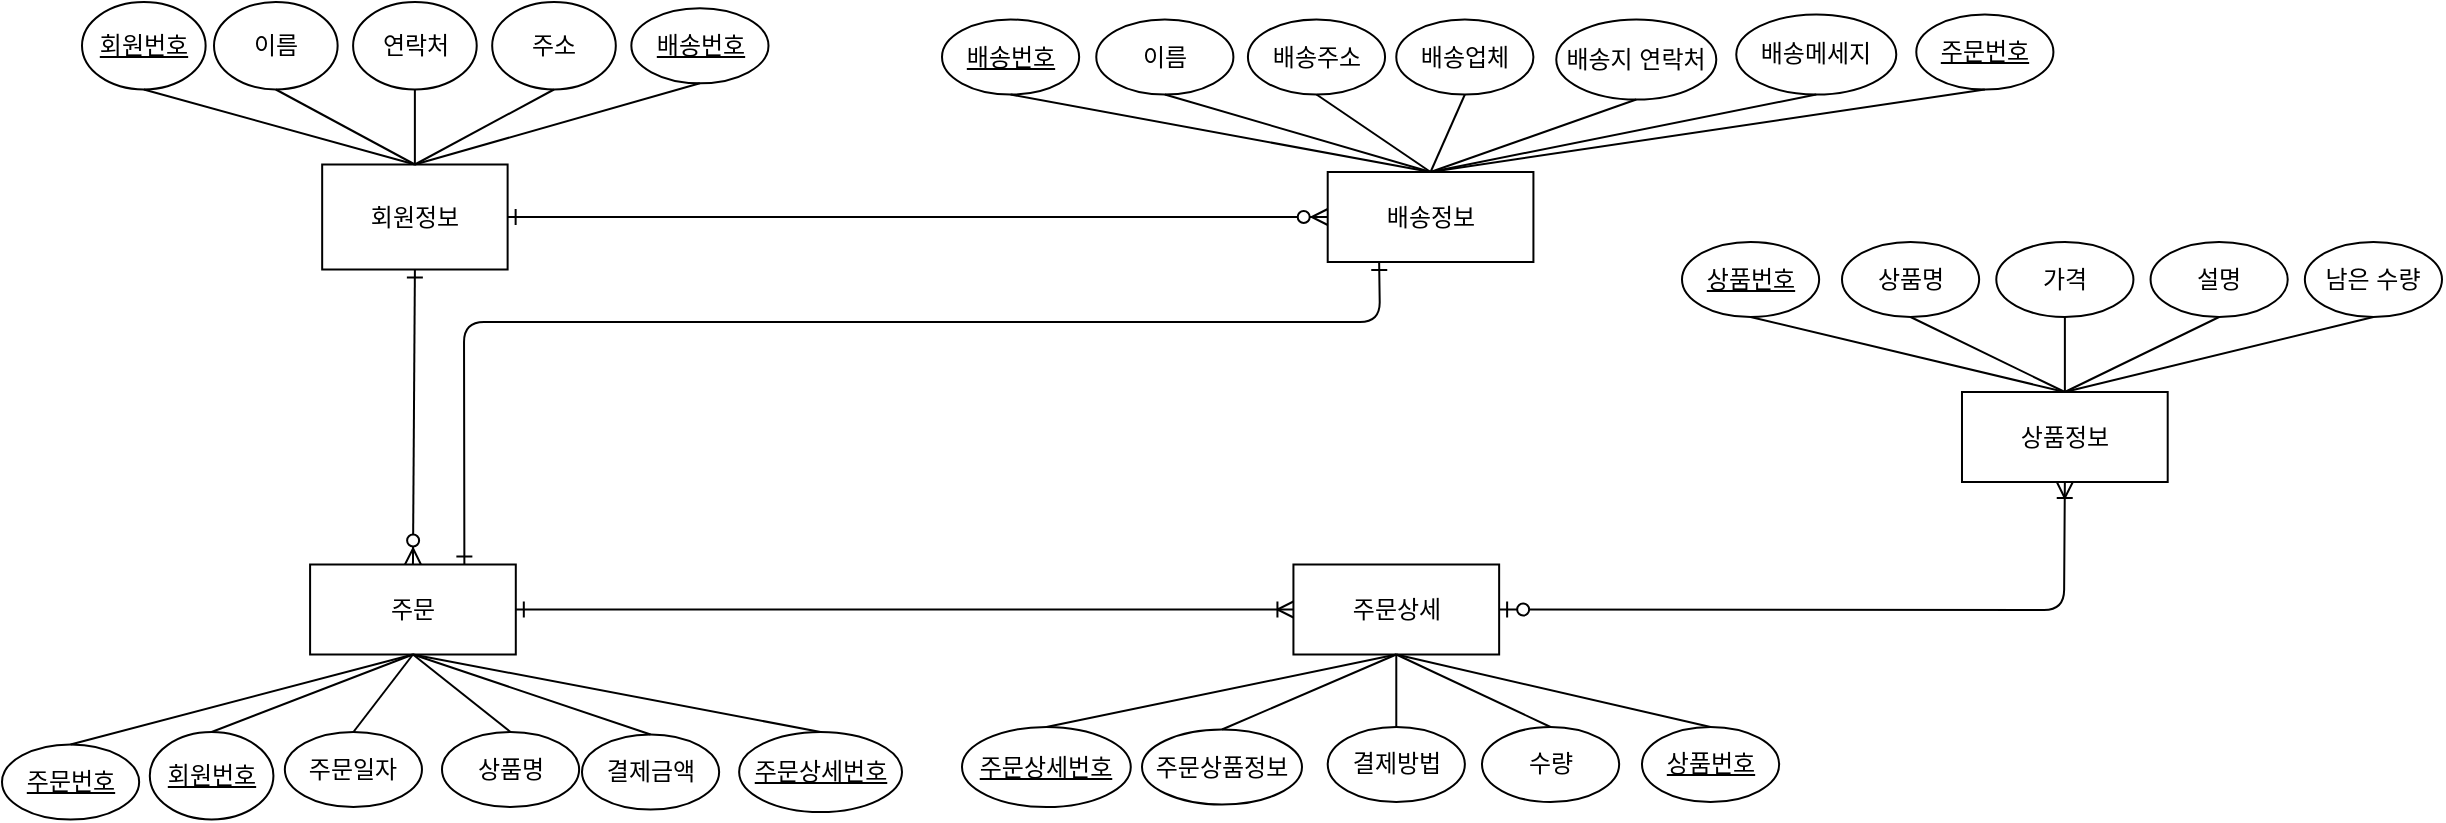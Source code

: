 <mxfile version="14.5.10" type="github" pages="2">
  <diagram id="R2lEEEUBdFMjLlhIrx00" name="Page-1">
    <mxGraphModel dx="1221" dy="645" grid="1" gridSize="10" guides="1" tooltips="1" connect="1" arrows="1" fold="1" page="1" pageScale="1" pageWidth="850" pageHeight="1100" math="0" shadow="0" extFonts="Permanent Marker^https://fonts.googleapis.com/css?family=Permanent+Marker">
      <root>
        <mxCell id="0" />
        <mxCell id="1" parent="0" />
        <mxCell id="MYXtV7x_yTPfkb53_wcO-11" value="회원정보" style="rounded=0;whiteSpace=wrap;html=1;" parent="1" vertex="1">
          <mxGeometry x="170.086" y="101.25" width="92.727" height="52.5" as="geometry" />
        </mxCell>
        <mxCell id="MYXtV7x_yTPfkb53_wcO-13" value="이름" style="ellipse;whiteSpace=wrap;html=1;" parent="1" vertex="1">
          <mxGeometry x="116" y="20" width="61.818" height="43.75" as="geometry" />
        </mxCell>
        <mxCell id="MYXtV7x_yTPfkb53_wcO-14" value="연락처" style="ellipse;whiteSpace=wrap;html=1;" parent="1" vertex="1">
          <mxGeometry x="185.545" y="20" width="61.818" height="43.75" as="geometry" />
        </mxCell>
        <mxCell id="MYXtV7x_yTPfkb53_wcO-15" value="주소" style="ellipse;whiteSpace=wrap;html=1;" parent="1" vertex="1">
          <mxGeometry x="255.091" y="20" width="61.818" height="43.75" as="geometry" />
        </mxCell>
        <mxCell id="MYXtV7x_yTPfkb53_wcO-16" value="" style="endArrow=none;html=1;entryX=0.5;entryY=0;entryDx=0;entryDy=0;exitX=0.5;exitY=1;exitDx=0;exitDy=0;" parent="1" source="MYXtV7x_yTPfkb53_wcO-13" target="MYXtV7x_yTPfkb53_wcO-11" edge="1">
          <mxGeometry x="-4" y="20" width="50" height="50" as="geometry">
            <mxPoint x="26.909" y="20" as="sourcePoint" />
            <mxPoint x="65.545" y="-23.75" as="targetPoint" />
          </mxGeometry>
        </mxCell>
        <mxCell id="MYXtV7x_yTPfkb53_wcO-17" value="" style="endArrow=none;html=1;entryX=0.5;entryY=0;entryDx=0;entryDy=0;exitX=0.5;exitY=1;exitDx=0;exitDy=0;" parent="1" source="MYXtV7x_yTPfkb53_wcO-14" target="MYXtV7x_yTPfkb53_wcO-11" edge="1">
          <mxGeometry x="-4" y="20" width="50" height="50" as="geometry">
            <mxPoint x="34.636" y="28.75" as="sourcePoint" />
            <mxPoint x="142.818" y="-15" as="targetPoint" />
          </mxGeometry>
        </mxCell>
        <mxCell id="MYXtV7x_yTPfkb53_wcO-18" value="" style="endArrow=none;html=1;exitX=0.5;exitY=1;exitDx=0;exitDy=0;entryX=0.5;entryY=0;entryDx=0;entryDy=0;" parent="1" source="MYXtV7x_yTPfkb53_wcO-15" target="MYXtV7x_yTPfkb53_wcO-11" edge="1">
          <mxGeometry x="-4" y="20" width="50" height="50" as="geometry">
            <mxPoint x="104.182" y="28.75" as="sourcePoint" />
            <mxPoint x="135.091" y="-23.75" as="targetPoint" />
          </mxGeometry>
        </mxCell>
        <mxCell id="MYXtV7x_yTPfkb53_wcO-20" value="회원번호" style="ellipse;whiteSpace=wrap;html=1;fontStyle=4" parent="1" vertex="1">
          <mxGeometry x="50.002" y="20" width="61.818" height="43.75" as="geometry" />
        </mxCell>
        <mxCell id="MYXtV7x_yTPfkb53_wcO-21" value="" style="endArrow=none;html=1;exitX=0.5;exitY=1;exitDx=0;exitDy=0;entryX=0.5;entryY=0;entryDx=0;entryDy=0;" parent="1" source="MYXtV7x_yTPfkb53_wcO-20" target="MYXtV7x_yTPfkb53_wcO-11" edge="1">
          <mxGeometry x="-4" y="20" width="50" height="50" as="geometry">
            <mxPoint x="305.091" y="72.5" as="sourcePoint" />
            <mxPoint x="135.091" y="107.5" as="targetPoint" />
          </mxGeometry>
        </mxCell>
        <mxCell id="MYXtV7x_yTPfkb53_wcO-27" value="주문상세" style="rounded=0;whiteSpace=wrap;html=1;" parent="1" vertex="1">
          <mxGeometry x="655.717" y="301.25" width="102.857" height="45" as="geometry" />
        </mxCell>
        <mxCell id="MYXtV7x_yTPfkb53_wcO-28" value="주문상품정보" style="ellipse;whiteSpace=wrap;html=1;" parent="1" vertex="1">
          <mxGeometry x="580" y="383.75" width="80" height="37.5" as="geometry" />
        </mxCell>
        <mxCell id="MYXtV7x_yTPfkb53_wcO-30" value="주문상세번호" style="ellipse;whiteSpace=wrap;html=1;fontStyle=4" parent="1" vertex="1">
          <mxGeometry x="490" y="382.5" width="84.39" height="40" as="geometry" />
        </mxCell>
        <mxCell id="MYXtV7x_yTPfkb53_wcO-31" value="상품번호" style="ellipse;whiteSpace=wrap;html=1;fontStyle=4" parent="1" vertex="1">
          <mxGeometry x="829.996" y="382.5" width="68.571" height="37.5" as="geometry" />
        </mxCell>
        <mxCell id="MYXtV7x_yTPfkb53_wcO-33" value="" style="endArrow=none;html=1;entryX=0.5;entryY=1;entryDx=0;entryDy=0;exitX=0.5;exitY=0;exitDx=0;exitDy=0;" parent="1" source="MYXtV7x_yTPfkb53_wcO-30" target="MYXtV7x_yTPfkb53_wcO-27" edge="1">
          <mxGeometry x="558.57" y="390" width="50" height="50" as="geometry">
            <mxPoint x="601.427" y="397.5" as="sourcePoint" />
            <mxPoint x="721.427" y="360" as="targetPoint" />
          </mxGeometry>
        </mxCell>
        <mxCell id="MYXtV7x_yTPfkb53_wcO-34" value="" style="endArrow=none;html=1;exitX=0.5;exitY=0;exitDx=0;exitDy=0;entryX=0.5;entryY=1;entryDx=0;entryDy=0;" parent="1" source="MYXtV7x_yTPfkb53_wcO-31" target="MYXtV7x_yTPfkb53_wcO-27" edge="1">
          <mxGeometry x="558.57" y="390" width="50" height="50" as="geometry">
            <mxPoint x="678.57" y="397.5" as="sourcePoint" />
            <mxPoint x="650" y="370" as="targetPoint" />
          </mxGeometry>
        </mxCell>
        <mxCell id="MYXtV7x_yTPfkb53_wcO-35" value="" style="endArrow=none;html=1;exitX=0.5;exitY=0;exitDx=0;exitDy=0;entryX=0.5;entryY=1;entryDx=0;entryDy=0;" parent="1" source="MYXtV7x_yTPfkb53_wcO-28" target="MYXtV7x_yTPfkb53_wcO-27" edge="1">
          <mxGeometry x="558.57" y="390" width="50" height="50" as="geometry">
            <mxPoint x="755.713" y="397.5" as="sourcePoint" />
            <mxPoint x="670" y="400" as="targetPoint" />
          </mxGeometry>
        </mxCell>
        <mxCell id="MYXtV7x_yTPfkb53_wcO-46" value="결제방법" style="ellipse;whiteSpace=wrap;html=1;" parent="1" vertex="1">
          <mxGeometry x="672.859" y="382.5" width="68.571" height="37.5" as="geometry" />
        </mxCell>
        <mxCell id="MYXtV7x_yTPfkb53_wcO-47" value="" style="endArrow=none;html=1;exitX=0.5;exitY=0;exitDx=0;exitDy=0;entryX=0.5;entryY=1;entryDx=0;entryDy=0;" parent="1" source="MYXtV7x_yTPfkb53_wcO-46" target="MYXtV7x_yTPfkb53_wcO-27" edge="1">
          <mxGeometry x="568.57" y="400" width="50" height="50" as="geometry">
            <mxPoint x="834.284" y="437.5" as="sourcePoint" />
            <mxPoint x="722.856" y="475" as="targetPoint" />
          </mxGeometry>
        </mxCell>
        <mxCell id="MYXtV7x_yTPfkb53_wcO-1" value="상품정보" style="rounded=0;whiteSpace=wrap;html=1;" parent="1" vertex="1">
          <mxGeometry x="989.997" y="215" width="102.857" height="45" as="geometry" />
        </mxCell>
        <mxCell id="MYXtV7x_yTPfkb53_wcO-2" value="남은 수량" style="ellipse;whiteSpace=wrap;html=1;" parent="1" vertex="1">
          <mxGeometry x="1161.429" y="140" width="68.571" height="37.5" as="geometry" />
        </mxCell>
        <mxCell id="MYXtV7x_yTPfkb53_wcO-3" value="상품명" style="ellipse;whiteSpace=wrap;html=1;" parent="1" vertex="1">
          <mxGeometry x="930" y="140" width="68.571" height="37.5" as="geometry" />
        </mxCell>
        <mxCell id="MYXtV7x_yTPfkb53_wcO-4" value="가격" style="ellipse;whiteSpace=wrap;html=1;" parent="1" vertex="1">
          <mxGeometry x="1007.143" y="140" width="68.571" height="37.5" as="geometry" />
        </mxCell>
        <mxCell id="MYXtV7x_yTPfkb53_wcO-5" value="설명" style="ellipse;whiteSpace=wrap;html=1;" parent="1" vertex="1">
          <mxGeometry x="1084.286" y="140" width="68.571" height="37.5" as="geometry" />
        </mxCell>
        <mxCell id="MYXtV7x_yTPfkb53_wcO-6" value="" style="endArrow=none;html=1;entryX=0.5;entryY=0;entryDx=0;entryDy=0;exitX=0.5;exitY=1;exitDx=0;exitDy=0;" parent="1" source="MYXtV7x_yTPfkb53_wcO-3" target="MYXtV7x_yTPfkb53_wcO-1" edge="1">
          <mxGeometry x="930" y="140" width="50" height="50" as="geometry">
            <mxPoint x="964.286" y="140" as="sourcePoint" />
            <mxPoint x="1007.143" y="102.5" as="targetPoint" />
          </mxGeometry>
        </mxCell>
        <mxCell id="MYXtV7x_yTPfkb53_wcO-7" value="" style="endArrow=none;html=1;entryX=0.5;entryY=0;entryDx=0;entryDy=0;exitX=0.5;exitY=1;exitDx=0;exitDy=0;" parent="1" source="MYXtV7x_yTPfkb53_wcO-4" target="MYXtV7x_yTPfkb53_wcO-1" edge="1">
          <mxGeometry x="930" y="140" width="50" height="50" as="geometry">
            <mxPoint x="972.857" y="147.5" as="sourcePoint" />
            <mxPoint x="1092.857" y="110" as="targetPoint" />
          </mxGeometry>
        </mxCell>
        <mxCell id="MYXtV7x_yTPfkb53_wcO-8" value="" style="endArrow=none;html=1;exitX=0.5;exitY=1;exitDx=0;exitDy=0;entryX=0.5;entryY=0;entryDx=0;entryDy=0;" parent="1" source="MYXtV7x_yTPfkb53_wcO-5" target="MYXtV7x_yTPfkb53_wcO-1" edge="1">
          <mxGeometry x="930" y="140" width="50" height="50" as="geometry">
            <mxPoint x="1050" y="147.5" as="sourcePoint" />
            <mxPoint x="1084.286" y="102.5" as="targetPoint" />
          </mxGeometry>
        </mxCell>
        <mxCell id="MYXtV7x_yTPfkb53_wcO-9" value="" style="endArrow=none;html=1;exitX=0.5;exitY=1;exitDx=0;exitDy=0;entryX=0.5;entryY=0;entryDx=0;entryDy=0;" parent="1" source="MYXtV7x_yTPfkb53_wcO-2" target="MYXtV7x_yTPfkb53_wcO-1" edge="1">
          <mxGeometry x="930" y="140" width="50" height="50" as="geometry">
            <mxPoint x="1127.143" y="147.5" as="sourcePoint" />
            <mxPoint x="1092.857" y="110" as="targetPoint" />
          </mxGeometry>
        </mxCell>
        <mxCell id="MYXtV7x_yTPfkb53_wcO-48" value="상품번호" style="ellipse;whiteSpace=wrap;html=1;fontStyle=4" parent="1" vertex="1">
          <mxGeometry x="850" y="140" width="68.571" height="37.5" as="geometry" />
        </mxCell>
        <mxCell id="MYXtV7x_yTPfkb53_wcO-49" value="" style="endArrow=none;html=1;entryX=0.5;entryY=0;entryDx=0;entryDy=0;exitX=0.5;exitY=1;exitDx=0;exitDy=0;" parent="1" source="MYXtV7x_yTPfkb53_wcO-48" target="MYXtV7x_yTPfkb53_wcO-1" edge="1">
          <mxGeometry x="940" y="150" width="50" height="50" as="geometry">
            <mxPoint x="974.286" y="187.5" as="sourcePoint" />
            <mxPoint x="1094.286" y="225" as="targetPoint" />
          </mxGeometry>
        </mxCell>
        <mxCell id="MYXtV7x_yTPfkb53_wcO-50" value="주문" style="rounded=0;whiteSpace=wrap;html=1;" parent="1" vertex="1">
          <mxGeometry x="164.047" y="301.25" width="102.857" height="45" as="geometry" />
        </mxCell>
        <mxCell id="MYXtV7x_yTPfkb53_wcO-51" value="결제금액" style="ellipse;whiteSpace=wrap;html=1;" parent="1" vertex="1">
          <mxGeometry x="299.999" y="386.25" width="68.571" height="37.5" as="geometry" />
        </mxCell>
        <mxCell id="MYXtV7x_yTPfkb53_wcO-52" value="수량" style="ellipse;whiteSpace=wrap;html=1;" parent="1" vertex="1">
          <mxGeometry x="750" y="382.5" width="68.571" height="37.5" as="geometry" />
        </mxCell>
        <mxCell id="MYXtV7x_yTPfkb53_wcO-53" value="주문번호" style="ellipse;whiteSpace=wrap;html=1;fontStyle=4" parent="1" vertex="1">
          <mxGeometry x="10.003" y="391.25" width="68.571" height="37.5" as="geometry" />
        </mxCell>
        <mxCell id="MYXtV7x_yTPfkb53_wcO-54" value="상품명" style="ellipse;whiteSpace=wrap;html=1;" parent="1" vertex="1">
          <mxGeometry x="229.996" y="385" width="68.571" height="37.5" as="geometry" />
        </mxCell>
        <mxCell id="MYXtV7x_yTPfkb53_wcO-56" value="" style="endArrow=none;html=1;exitX=0.5;exitY=0;exitDx=0;exitDy=0;entryX=0.5;entryY=1;entryDx=0;entryDy=0;" parent="1" source="MYXtV7x_yTPfkb53_wcO-53" target="MYXtV7x_yTPfkb53_wcO-50" edge="1">
          <mxGeometry x="8.57" y="391.25" width="50" height="50" as="geometry">
            <mxPoint x="51.427" y="398.75" as="sourcePoint" />
            <mxPoint x="210" y="361.25" as="targetPoint" />
          </mxGeometry>
        </mxCell>
        <mxCell id="MYXtV7x_yTPfkb53_wcO-57" value="" style="endArrow=none;html=1;exitX=0.5;exitY=0;exitDx=0;exitDy=0;entryX=0.5;entryY=1;entryDx=0;entryDy=0;" parent="1" source="MYXtV7x_yTPfkb53_wcO-54" target="MYXtV7x_yTPfkb53_wcO-50" edge="1">
          <mxGeometry x="8.57" y="391.25" width="50" height="50" as="geometry">
            <mxPoint x="128.57" y="398.75" as="sourcePoint" />
            <mxPoint x="162.856" y="353.75" as="targetPoint" />
          </mxGeometry>
        </mxCell>
        <mxCell id="MYXtV7x_yTPfkb53_wcO-58" value="" style="endArrow=none;html=1;exitX=0.5;exitY=0;exitDx=0;exitDy=0;entryX=0.5;entryY=1;entryDx=0;entryDy=0;" parent="1" source="MYXtV7x_yTPfkb53_wcO-51" target="MYXtV7x_yTPfkb53_wcO-50" edge="1">
          <mxGeometry x="8.57" y="391.25" width="50" height="50" as="geometry">
            <mxPoint x="205.713" y="398.75" as="sourcePoint" />
            <mxPoint x="210" y="361.25" as="targetPoint" />
          </mxGeometry>
        </mxCell>
        <mxCell id="MYXtV7x_yTPfkb53_wcO-59" value="주문상세번호" style="ellipse;whiteSpace=wrap;html=1;fontStyle=4" parent="1" vertex="1">
          <mxGeometry x="378.57" y="385" width="81.43" height="40" as="geometry" />
        </mxCell>
        <mxCell id="MYXtV7x_yTPfkb53_wcO-60" value="" style="endArrow=none;html=1;exitX=0.5;exitY=0;exitDx=0;exitDy=0;entryX=0.5;entryY=1;entryDx=0;entryDy=0;" parent="1" source="MYXtV7x_yTPfkb53_wcO-59" target="MYXtV7x_yTPfkb53_wcO-50" edge="1">
          <mxGeometry x="18.57" y="401.25" width="50" height="50" as="geometry">
            <mxPoint x="284.284" y="438.75" as="sourcePoint" />
            <mxPoint x="172.856" y="476.25" as="targetPoint" />
          </mxGeometry>
        </mxCell>
        <mxCell id="MYXtV7x_yTPfkb53_wcO-61" value="배송정보" style="rounded=0;whiteSpace=wrap;html=1;" parent="1" vertex="1">
          <mxGeometry x="672.857" y="105" width="102.857" height="45" as="geometry" />
        </mxCell>
        <mxCell id="MYXtV7x_yTPfkb53_wcO-62" value="배송주소" style="ellipse;whiteSpace=wrap;html=1;" parent="1" vertex="1">
          <mxGeometry x="632.959" y="28.75" width="68.571" height="37.5" as="geometry" />
        </mxCell>
        <mxCell id="MYXtV7x_yTPfkb53_wcO-63" value="배송번호" style="ellipse;whiteSpace=wrap;html=1;fontStyle=4" parent="1" vertex="1">
          <mxGeometry x="480.003" y="28.75" width="68.571" height="37.5" as="geometry" />
        </mxCell>
        <mxCell id="MYXtV7x_yTPfkb53_wcO-64" value="이름" style="ellipse;whiteSpace=wrap;html=1;" parent="1" vertex="1">
          <mxGeometry x="557.136" y="28.75" width="68.571" height="37.5" as="geometry" />
        </mxCell>
        <mxCell id="MYXtV7x_yTPfkb53_wcO-65" value="" style="endArrow=none;html=1;entryX=0.5;entryY=0;entryDx=0;entryDy=0;exitX=0.5;exitY=1;exitDx=0;exitDy=0;" parent="1" source="MYXtV7x_yTPfkb53_wcO-63" target="MYXtV7x_yTPfkb53_wcO-61" edge="1">
          <mxGeometry x="478.57" y="28.75" width="50" height="50" as="geometry">
            <mxPoint x="521.427" y="36.25" as="sourcePoint" />
            <mxPoint x="641.427" y="-1.25" as="targetPoint" />
          </mxGeometry>
        </mxCell>
        <mxCell id="MYXtV7x_yTPfkb53_wcO-66" value="" style="endArrow=none;html=1;exitX=0.5;exitY=1;exitDx=0;exitDy=0;entryX=0.5;entryY=0;entryDx=0;entryDy=0;" parent="1" source="MYXtV7x_yTPfkb53_wcO-64" target="MYXtV7x_yTPfkb53_wcO-61" edge="1">
          <mxGeometry x="478.57" y="28.75" width="50" height="50" as="geometry">
            <mxPoint x="598.57" y="36.25" as="sourcePoint" />
            <mxPoint x="632.856" y="-8.75" as="targetPoint" />
          </mxGeometry>
        </mxCell>
        <mxCell id="MYXtV7x_yTPfkb53_wcO-67" value="" style="endArrow=none;html=1;exitX=0.5;exitY=1;exitDx=0;exitDy=0;entryX=0.5;entryY=0;entryDx=0;entryDy=0;" parent="1" source="MYXtV7x_yTPfkb53_wcO-62" target="MYXtV7x_yTPfkb53_wcO-61" edge="1">
          <mxGeometry x="478.57" y="28.75" width="50" height="50" as="geometry">
            <mxPoint x="675.713" y="36.25" as="sourcePoint" />
            <mxPoint x="641.427" y="-1.25" as="targetPoint" />
          </mxGeometry>
        </mxCell>
        <mxCell id="MYXtV7x_yTPfkb53_wcO-68" value="배송업체" style="ellipse;whiteSpace=wrap;html=1;" parent="1" vertex="1">
          <mxGeometry x="707.139" y="28.75" width="68.571" height="37.5" as="geometry" />
        </mxCell>
        <mxCell id="MYXtV7x_yTPfkb53_wcO-69" value="" style="endArrow=none;html=1;exitX=0.5;exitY=1;exitDx=0;exitDy=0;entryX=0.5;entryY=0;entryDx=0;entryDy=0;" parent="1" source="MYXtV7x_yTPfkb53_wcO-68" target="MYXtV7x_yTPfkb53_wcO-61" edge="1">
          <mxGeometry x="488.57" y="38.75" width="50" height="50" as="geometry">
            <mxPoint x="754.284" y="76.25" as="sourcePoint" />
            <mxPoint x="642.856" y="113.75" as="targetPoint" />
          </mxGeometry>
        </mxCell>
        <mxCell id="MYXtV7x_yTPfkb53_wcO-70" value="배송지 연락처" style="ellipse;whiteSpace=wrap;html=1;" parent="1" vertex="1">
          <mxGeometry x="787.14" y="28.75" width="80" height="40" as="geometry" />
        </mxCell>
        <mxCell id="MYXtV7x_yTPfkb53_wcO-71" value="" style="endArrow=none;html=1;exitX=0.5;exitY=1;exitDx=0;exitDy=0;entryX=0.5;entryY=0;entryDx=0;entryDy=0;" parent="1" source="MYXtV7x_yTPfkb53_wcO-70" target="MYXtV7x_yTPfkb53_wcO-61" edge="1">
          <mxGeometry x="498.57" y="48.75" width="50" height="50" as="geometry">
            <mxPoint x="751.424" y="76.25" as="sourcePoint" />
            <mxPoint x="677.146" y="113.75" as="targetPoint" />
          </mxGeometry>
        </mxCell>
        <mxCell id="MYXtV7x_yTPfkb53_wcO-72" value="배송메세지" style="ellipse;whiteSpace=wrap;html=1;" parent="1" vertex="1">
          <mxGeometry x="877.14" y="26.25" width="80" height="40" as="geometry" />
        </mxCell>
        <mxCell id="MYXtV7x_yTPfkb53_wcO-73" value="" style="endArrow=none;html=1;exitX=0.5;exitY=1;exitDx=0;exitDy=0;entryX=0.5;entryY=0;entryDx=0;entryDy=0;" parent="1" source="MYXtV7x_yTPfkb53_wcO-72" target="MYXtV7x_yTPfkb53_wcO-61" edge="1">
          <mxGeometry x="508.57" y="58.75" width="50" height="50" as="geometry">
            <mxPoint x="837.14" y="78.75" as="sourcePoint" />
            <mxPoint x="677.146" y="113.75" as="targetPoint" />
          </mxGeometry>
        </mxCell>
        <mxCell id="MYXtV7x_yTPfkb53_wcO-76" value="회원번호" style="ellipse;whiteSpace=wrap;html=1;fontStyle=4" parent="1" vertex="1">
          <mxGeometry x="83.902" y="385" width="61.818" height="43.75" as="geometry" />
        </mxCell>
        <mxCell id="MYXtV7x_yTPfkb53_wcO-77" value="" style="endArrow=none;html=1;entryX=0.5;entryY=1;entryDx=0;entryDy=0;exitX=0.5;exitY=0;exitDx=0;exitDy=0;" parent="1" source="MYXtV7x_yTPfkb53_wcO-76" target="MYXtV7x_yTPfkb53_wcO-50" edge="1">
          <mxGeometry x="18.57" y="401.25" width="50" height="50" as="geometry">
            <mxPoint x="54.289" y="438.75" as="sourcePoint" />
            <mxPoint x="207.146" y="476.25" as="targetPoint" />
          </mxGeometry>
        </mxCell>
        <mxCell id="MYXtV7x_yTPfkb53_wcO-78" value="주문일자" style="ellipse;whiteSpace=wrap;html=1;" parent="1" vertex="1">
          <mxGeometry x="151.42" y="385" width="68.571" height="37.5" as="geometry" />
        </mxCell>
        <mxCell id="MYXtV7x_yTPfkb53_wcO-79" value="" style="endArrow=none;html=1;entryX=0.5;entryY=1;entryDx=0;entryDy=0;exitX=0.5;exitY=0;exitDx=0;exitDy=0;" parent="1" source="MYXtV7x_yTPfkb53_wcO-78" target="MYXtV7x_yTPfkb53_wcO-50" edge="1">
          <mxGeometry x="28.57" y="411.25" width="50" height="50" as="geometry">
            <mxPoint x="186" y="391.25" as="sourcePoint" />
            <mxPoint x="186" y="361.25" as="targetPoint" />
          </mxGeometry>
        </mxCell>
        <mxCell id="MYXtV7x_yTPfkb53_wcO-80" value="주문번호" style="ellipse;whiteSpace=wrap;html=1;fontStyle=4" parent="1" vertex="1">
          <mxGeometry x="967.143" y="26.25" width="68.571" height="37.5" as="geometry" />
        </mxCell>
        <mxCell id="MYXtV7x_yTPfkb53_wcO-82" value="" style="endArrow=none;html=1;exitX=0.5;exitY=1;exitDx=0;exitDy=0;entryX=0.5;entryY=0;entryDx=0;entryDy=0;" parent="1" source="MYXtV7x_yTPfkb53_wcO-80" target="MYXtV7x_yTPfkb53_wcO-61" edge="1">
          <mxGeometry x="367.14" y="-141.25" width="50" height="50" as="geometry">
            <mxPoint x="791.429" y="-113.75" as="sourcePoint" />
            <mxPoint x="618.89" y="-66.25" as="targetPoint" />
          </mxGeometry>
        </mxCell>
        <mxCell id="MYXtV7x_yTPfkb53_wcO-84" value="배송번호" style="ellipse;whiteSpace=wrap;html=1;fontStyle=4" parent="1" vertex="1">
          <mxGeometry x="324.673" y="23.13" width="68.571" height="37.5" as="geometry" />
        </mxCell>
        <mxCell id="MYXtV7x_yTPfkb53_wcO-86" value="" style="endArrow=none;html=1;exitX=0.5;exitY=1;exitDx=0;exitDy=0;entryX=0.5;entryY=0;entryDx=0;entryDy=0;" parent="1" source="MYXtV7x_yTPfkb53_wcO-84" target="MYXtV7x_yTPfkb53_wcO-11" edge="1">
          <mxGeometry x="6" y="30" width="50" height="50" as="geometry">
            <mxPoint x="296" y="73.75" as="sourcePoint" />
            <mxPoint x="346" y="140" as="targetPoint" />
          </mxGeometry>
        </mxCell>
        <mxCell id="is2lXZ46SS8XBxBrhQhu-1" value="" style="endArrow=ERone;html=1;entryX=0.5;entryY=1;entryDx=0;entryDy=0;exitX=0.5;exitY=0;exitDx=0;exitDy=0;endFill=0;startArrow=ERzeroToMany;startFill=1;" parent="1" source="MYXtV7x_yTPfkb53_wcO-50" target="MYXtV7x_yTPfkb53_wcO-11" edge="1">
          <mxGeometry width="50" height="50" relative="1" as="geometry">
            <mxPoint x="520" y="340" as="sourcePoint" />
            <mxPoint x="570" y="290" as="targetPoint" />
          </mxGeometry>
        </mxCell>
        <mxCell id="is2lXZ46SS8XBxBrhQhu-2" value="" style="endArrow=ERzeroToMany;html=1;exitX=1;exitY=0.5;exitDx=0;exitDy=0;entryX=0;entryY=0.5;entryDx=0;entryDy=0;startArrow=ERone;startFill=0;endFill=1;" parent="1" source="MYXtV7x_yTPfkb53_wcO-11" target="MYXtV7x_yTPfkb53_wcO-61" edge="1">
          <mxGeometry width="50" height="50" relative="1" as="geometry">
            <mxPoint x="520" y="250" as="sourcePoint" />
            <mxPoint x="570" y="200" as="targetPoint" />
          </mxGeometry>
        </mxCell>
        <mxCell id="is2lXZ46SS8XBxBrhQhu-3" value="" style="endArrow=ERone;html=1;exitX=0.75;exitY=0;exitDx=0;exitDy=0;entryX=0.25;entryY=1;entryDx=0;entryDy=0;endFill=0;startArrow=ERone;startFill=0;" parent="1" source="MYXtV7x_yTPfkb53_wcO-50" target="MYXtV7x_yTPfkb53_wcO-61" edge="1">
          <mxGeometry width="50" height="50" relative="1" as="geometry">
            <mxPoint x="520" y="250" as="sourcePoint" />
            <mxPoint x="570" y="200" as="targetPoint" />
            <Array as="points">
              <mxPoint x="241" y="180" />
              <mxPoint x="699" y="180" />
            </Array>
          </mxGeometry>
        </mxCell>
        <mxCell id="bPH4jNyC_iodE6Su01j2-1" value="" style="endArrow=none;html=1;entryX=0.5;entryY=1;entryDx=0;entryDy=0;exitX=0.5;exitY=0;exitDx=0;exitDy=0;" edge="1" parent="1" source="MYXtV7x_yTPfkb53_wcO-52" target="MYXtV7x_yTPfkb53_wcO-27">
          <mxGeometry width="50" height="50" relative="1" as="geometry">
            <mxPoint x="480" y="310" as="sourcePoint" />
            <mxPoint x="690" y="380" as="targetPoint" />
          </mxGeometry>
        </mxCell>
        <mxCell id="bPH4jNyC_iodE6Su01j2-3" value="" style="endArrow=ERoneToMany;html=1;exitX=1;exitY=0.5;exitDx=0;exitDy=0;entryX=0;entryY=0.5;entryDx=0;entryDy=0;startArrow=ERone;startFill=0;endFill=0;" edge="1" parent="1" source="MYXtV7x_yTPfkb53_wcO-50" target="MYXtV7x_yTPfkb53_wcO-27">
          <mxGeometry width="50" height="50" relative="1" as="geometry">
            <mxPoint x="600" y="290" as="sourcePoint" />
            <mxPoint x="650" y="240" as="targetPoint" />
          </mxGeometry>
        </mxCell>
        <mxCell id="bPH4jNyC_iodE6Su01j2-4" value="" style="endArrow=ERoneToMany;html=1;exitX=1;exitY=0.5;exitDx=0;exitDy=0;entryX=0.5;entryY=1;entryDx=0;entryDy=0;startArrow=ERzeroToOne;startFill=1;endFill=0;" edge="1" parent="1" source="MYXtV7x_yTPfkb53_wcO-27" target="MYXtV7x_yTPfkb53_wcO-1">
          <mxGeometry width="50" height="50" relative="1" as="geometry">
            <mxPoint x="600" y="290" as="sourcePoint" />
            <mxPoint x="650" y="240" as="targetPoint" />
            <Array as="points">
              <mxPoint x="1041" y="324" />
            </Array>
          </mxGeometry>
        </mxCell>
      </root>
    </mxGraphModel>
  </diagram>
  <diagram id="mrOd9vYPm4-DDN5PZgEA" name="Page-2">
    <mxGraphModel dx="1038" dy="548" grid="1" gridSize="10" guides="1" tooltips="1" connect="1" arrows="1" fold="1" page="1" pageScale="1" pageWidth="827" pageHeight="1169" math="0" shadow="0">
      <root>
        <mxCell id="2koJAa8DbCpMxssqL6gb-0" />
        <mxCell id="2koJAa8DbCpMxssqL6gb-1" parent="2koJAa8DbCpMxssqL6gb-0" />
      </root>
    </mxGraphModel>
  </diagram>
</mxfile>
